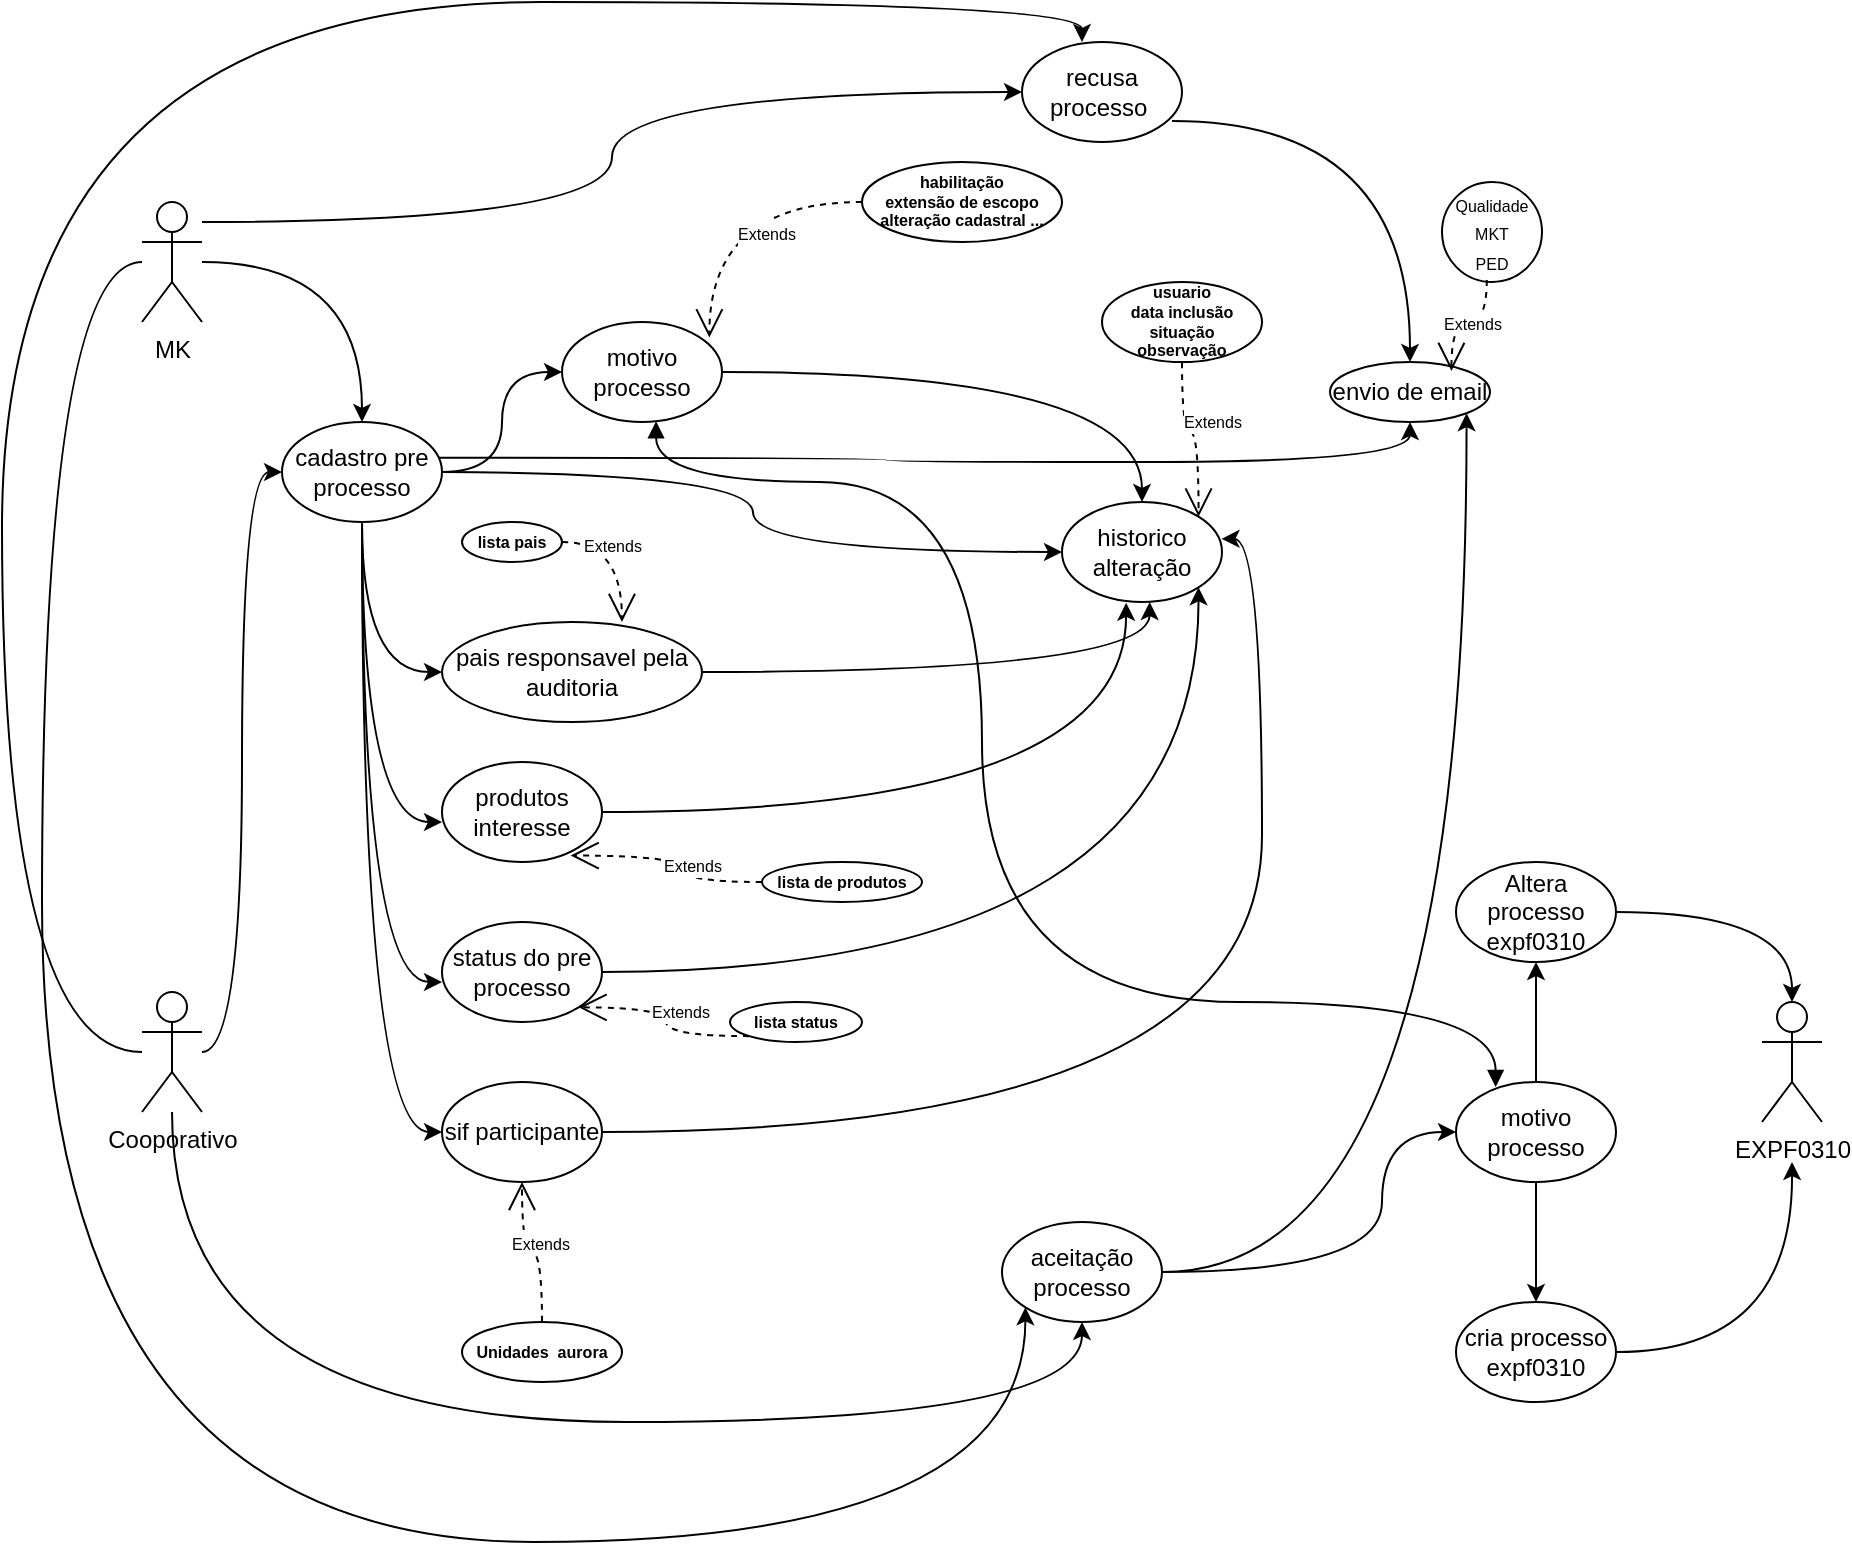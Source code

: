 <mxfile version="27.0.9">
  <diagram id="prtHgNgQTEPvFCAcTncT" name="Page-1">
    <mxGraphModel dx="1317" dy="624" grid="1" gridSize="10" guides="1" tooltips="1" connect="1" arrows="1" fold="1" page="1" pageScale="1" pageWidth="827" pageHeight="1169" math="0" shadow="0">
      <root>
        <mxCell id="0" />
        <mxCell id="1" parent="0" />
        <mxCell id="zxcluQsNIQkMvUdcuhl5-12" style="edgeStyle=orthogonalEdgeStyle;rounded=0;orthogonalLoop=1;jettySize=auto;html=1;entryX=0.5;entryY=0;entryDx=0;entryDy=0;curved=1;" edge="1" parent="1" source="zxcluQsNIQkMvUdcuhl5-1" target="zxcluQsNIQkMvUdcuhl5-7">
          <mxGeometry relative="1" as="geometry" />
        </mxCell>
        <mxCell id="zxcluQsNIQkMvUdcuhl5-77" style="edgeStyle=orthogonalEdgeStyle;rounded=0;orthogonalLoop=1;jettySize=auto;html=1;curved=1;entryX=0;entryY=1;entryDx=0;entryDy=0;" edge="1" parent="1" source="zxcluQsNIQkMvUdcuhl5-1" target="zxcluQsNIQkMvUdcuhl5-9">
          <mxGeometry relative="1" as="geometry">
            <mxPoint x="50" y="872.286" as="targetPoint" />
            <mxPoint x="80" y="160" as="sourcePoint" />
            <Array as="points">
              <mxPoint x="40" y="160" />
              <mxPoint x="40" y="800" />
              <mxPoint x="532" y="800" />
            </Array>
          </mxGeometry>
        </mxCell>
        <mxCell id="zxcluQsNIQkMvUdcuhl5-1" value="MK" style="shape=umlActor;verticalLabelPosition=bottom;verticalAlign=top;html=1;outlineConnect=0;" vertex="1" parent="1">
          <mxGeometry x="90" y="130" width="30" height="60" as="geometry" />
        </mxCell>
        <mxCell id="zxcluQsNIQkMvUdcuhl5-14" style="edgeStyle=orthogonalEdgeStyle;rounded=0;orthogonalLoop=1;jettySize=auto;html=1;entryX=0;entryY=0.5;entryDx=0;entryDy=0;curved=1;" edge="1" parent="1" source="zxcluQsNIQkMvUdcuhl5-2" target="zxcluQsNIQkMvUdcuhl5-7">
          <mxGeometry relative="1" as="geometry" />
        </mxCell>
        <mxCell id="zxcluQsNIQkMvUdcuhl5-15" style="edgeStyle=orthogonalEdgeStyle;rounded=0;orthogonalLoop=1;jettySize=auto;html=1;entryX=0.5;entryY=1;entryDx=0;entryDy=0;curved=1;" edge="1" parent="1" source="zxcluQsNIQkMvUdcuhl5-2" target="zxcluQsNIQkMvUdcuhl5-9">
          <mxGeometry relative="1" as="geometry">
            <Array as="points">
              <mxPoint x="105" y="740" />
              <mxPoint x="560" y="740" />
            </Array>
          </mxGeometry>
        </mxCell>
        <mxCell id="zxcluQsNIQkMvUdcuhl5-91" style="edgeStyle=orthogonalEdgeStyle;rounded=0;orthogonalLoop=1;jettySize=auto;html=1;curved=1;entryX=0.375;entryY=0;entryDx=0;entryDy=0;entryPerimeter=0;" edge="1" parent="1" source="zxcluQsNIQkMvUdcuhl5-2" target="zxcluQsNIQkMvUdcuhl5-10">
          <mxGeometry relative="1" as="geometry">
            <mxPoint x="30" y="40" as="targetPoint" />
            <Array as="points">
              <mxPoint x="20" y="555" />
              <mxPoint x="20" y="30" />
              <mxPoint x="560" y="30" />
            </Array>
          </mxGeometry>
        </mxCell>
        <mxCell id="zxcluQsNIQkMvUdcuhl5-2" value="Cooporativo" style="shape=umlActor;verticalLabelPosition=bottom;verticalAlign=top;html=1;outlineConnect=0;" vertex="1" parent="1">
          <mxGeometry x="90" y="525" width="30" height="60" as="geometry" />
        </mxCell>
        <mxCell id="zxcluQsNIQkMvUdcuhl5-19" style="edgeStyle=orthogonalEdgeStyle;rounded=0;orthogonalLoop=1;jettySize=auto;html=1;curved=1;" edge="1" parent="1" source="zxcluQsNIQkMvUdcuhl5-7" target="zxcluQsNIQkMvUdcuhl5-18">
          <mxGeometry relative="1" as="geometry" />
        </mxCell>
        <mxCell id="zxcluQsNIQkMvUdcuhl5-48" style="edgeStyle=orthogonalEdgeStyle;rounded=0;orthogonalLoop=1;jettySize=auto;html=1;entryX=0;entryY=0.5;entryDx=0;entryDy=0;curved=1;" edge="1" parent="1" source="zxcluQsNIQkMvUdcuhl5-7" target="zxcluQsNIQkMvUdcuhl5-30">
          <mxGeometry relative="1" as="geometry" />
        </mxCell>
        <mxCell id="zxcluQsNIQkMvUdcuhl5-49" style="edgeStyle=orthogonalEdgeStyle;rounded=0;orthogonalLoop=1;jettySize=auto;html=1;entryX=0;entryY=0.5;entryDx=0;entryDy=0;curved=1;" edge="1" parent="1" source="zxcluQsNIQkMvUdcuhl5-7" target="zxcluQsNIQkMvUdcuhl5-38">
          <mxGeometry relative="1" as="geometry" />
        </mxCell>
        <mxCell id="zxcluQsNIQkMvUdcuhl5-68" style="edgeStyle=orthogonalEdgeStyle;rounded=0;orthogonalLoop=1;jettySize=auto;html=1;entryX=0.5;entryY=1;entryDx=0;entryDy=0;exitX=0.976;exitY=0.358;exitDx=0;exitDy=0;exitPerimeter=0;curved=1;" edge="1" parent="1" source="zxcluQsNIQkMvUdcuhl5-7" target="zxcluQsNIQkMvUdcuhl5-66">
          <mxGeometry relative="1" as="geometry" />
        </mxCell>
        <mxCell id="zxcluQsNIQkMvUdcuhl5-7" value="cadastro pre processo" style="ellipse;whiteSpace=wrap;html=1;" vertex="1" parent="1">
          <mxGeometry x="160" y="240" width="80" height="50" as="geometry" />
        </mxCell>
        <mxCell id="zxcluQsNIQkMvUdcuhl5-70" style="edgeStyle=orthogonalEdgeStyle;rounded=0;orthogonalLoop=1;jettySize=auto;html=1;entryX=1;entryY=1;entryDx=0;entryDy=0;curved=1;" edge="1" parent="1" source="zxcluQsNIQkMvUdcuhl5-9" target="zxcluQsNIQkMvUdcuhl5-66">
          <mxGeometry relative="1" as="geometry" />
        </mxCell>
        <mxCell id="zxcluQsNIQkMvUdcuhl5-9" value="aceitação processo" style="ellipse;whiteSpace=wrap;html=1;" vertex="1" parent="1">
          <mxGeometry x="520" y="640" width="80" height="50" as="geometry" />
        </mxCell>
        <mxCell id="zxcluQsNIQkMvUdcuhl5-69" style="edgeStyle=orthogonalEdgeStyle;rounded=0;orthogonalLoop=1;jettySize=auto;html=1;curved=1;exitX=0.938;exitY=0.79;exitDx=0;exitDy=0;exitPerimeter=0;" edge="1" parent="1" source="zxcluQsNIQkMvUdcuhl5-10" target="zxcluQsNIQkMvUdcuhl5-66">
          <mxGeometry relative="1" as="geometry" />
        </mxCell>
        <mxCell id="zxcluQsNIQkMvUdcuhl5-10" value="recusa processo&amp;nbsp;" style="ellipse;whiteSpace=wrap;html=1;" vertex="1" parent="1">
          <mxGeometry x="530" y="50" width="80" height="50" as="geometry" />
        </mxCell>
        <mxCell id="zxcluQsNIQkMvUdcuhl5-13" style="edgeStyle=orthogonalEdgeStyle;rounded=0;orthogonalLoop=1;jettySize=auto;html=1;entryX=0;entryY=0.5;entryDx=0;entryDy=0;curved=1;" edge="1" parent="1" source="zxcluQsNIQkMvUdcuhl5-1" target="zxcluQsNIQkMvUdcuhl5-10">
          <mxGeometry relative="1" as="geometry">
            <Array as="points">
              <mxPoint x="325" y="140" />
              <mxPoint x="325" y="75" />
            </Array>
          </mxGeometry>
        </mxCell>
        <mxCell id="zxcluQsNIQkMvUdcuhl5-18" value="motivo&lt;br&gt;processo" style="ellipse;whiteSpace=wrap;html=1;" vertex="1" parent="1">
          <mxGeometry x="300" y="190" width="80" height="50" as="geometry" />
        </mxCell>
        <mxCell id="zxcluQsNIQkMvUdcuhl5-21" value="&lt;h6&gt;habilitação&lt;br&gt;extensão de escopo&lt;br&gt;alteração cadastral ...&lt;/h6&gt;" style="ellipse;whiteSpace=wrap;html=1;" vertex="1" parent="1">
          <mxGeometry x="450" y="110" width="100" height="40" as="geometry" />
        </mxCell>
        <mxCell id="zxcluQsNIQkMvUdcuhl5-29" value="&lt;font style=&quot;font-size: 8px;&quot;&gt;Extends&lt;/font&gt;" style="endArrow=open;endSize=12;dashed=1;html=1;rounded=0;entryX=0.921;entryY=0.154;entryDx=0;entryDy=0;entryPerimeter=0;edgeStyle=orthogonalEdgeStyle;curved=1;" edge="1" parent="1" source="zxcluQsNIQkMvUdcuhl5-21" target="zxcluQsNIQkMvUdcuhl5-18">
          <mxGeometry x="-0.329" y="15" width="160" relative="1" as="geometry">
            <mxPoint x="370" y="150" as="sourcePoint" />
            <mxPoint x="530" y="150" as="targetPoint" />
            <mxPoint as="offset" />
          </mxGeometry>
        </mxCell>
        <mxCell id="zxcluQsNIQkMvUdcuhl5-30" value="sif participante" style="ellipse;whiteSpace=wrap;html=1;" vertex="1" parent="1">
          <mxGeometry x="240" y="570" width="80" height="50" as="geometry" />
        </mxCell>
        <mxCell id="zxcluQsNIQkMvUdcuhl5-31" value="produtos interesse" style="ellipse;whiteSpace=wrap;html=1;" vertex="1" parent="1">
          <mxGeometry x="240" y="410" width="80" height="50" as="geometry" />
        </mxCell>
        <mxCell id="zxcluQsNIQkMvUdcuhl5-44" style="edgeStyle=orthogonalEdgeStyle;rounded=0;orthogonalLoop=1;jettySize=auto;html=1;entryX=1;entryY=1;entryDx=0;entryDy=0;curved=1;" edge="1" parent="1" source="zxcluQsNIQkMvUdcuhl5-36" target="zxcluQsNIQkMvUdcuhl5-37">
          <mxGeometry relative="1" as="geometry" />
        </mxCell>
        <mxCell id="zxcluQsNIQkMvUdcuhl5-36" value="status do pre processo" style="ellipse;whiteSpace=wrap;html=1;" vertex="1" parent="1">
          <mxGeometry x="240" y="490" width="80" height="50" as="geometry" />
        </mxCell>
        <mxCell id="zxcluQsNIQkMvUdcuhl5-37" value="historico alteração" style="ellipse;whiteSpace=wrap;html=1;" vertex="1" parent="1">
          <mxGeometry x="550" y="280" width="80" height="50" as="geometry" />
        </mxCell>
        <mxCell id="zxcluQsNIQkMvUdcuhl5-38" value="pais responsavel pela auditoria" style="ellipse;whiteSpace=wrap;html=1;" vertex="1" parent="1">
          <mxGeometry x="240" y="340" width="130" height="50" as="geometry" />
        </mxCell>
        <mxCell id="zxcluQsNIQkMvUdcuhl5-40" style="edgeStyle=orthogonalEdgeStyle;rounded=0;orthogonalLoop=1;jettySize=auto;html=1;entryX=0;entryY=0.5;entryDx=0;entryDy=0;curved=1;" edge="1" parent="1" target="zxcluQsNIQkMvUdcuhl5-37">
          <mxGeometry relative="1" as="geometry">
            <mxPoint x="240" y="265" as="sourcePoint" />
          </mxGeometry>
        </mxCell>
        <mxCell id="zxcluQsNIQkMvUdcuhl5-41" style="edgeStyle=orthogonalEdgeStyle;rounded=0;orthogonalLoop=1;jettySize=auto;html=1;entryX=0.548;entryY=1;entryDx=0;entryDy=0;entryPerimeter=0;curved=1;" edge="1" parent="1" source="zxcluQsNIQkMvUdcuhl5-38" target="zxcluQsNIQkMvUdcuhl5-37">
          <mxGeometry relative="1" as="geometry" />
        </mxCell>
        <mxCell id="zxcluQsNIQkMvUdcuhl5-42" style="edgeStyle=orthogonalEdgeStyle;rounded=0;orthogonalLoop=1;jettySize=auto;html=1;entryX=0.5;entryY=0;entryDx=0;entryDy=0;curved=1;" edge="1" parent="1" source="zxcluQsNIQkMvUdcuhl5-18" target="zxcluQsNIQkMvUdcuhl5-37">
          <mxGeometry relative="1" as="geometry" />
        </mxCell>
        <mxCell id="zxcluQsNIQkMvUdcuhl5-45" style="edgeStyle=orthogonalEdgeStyle;rounded=0;orthogonalLoop=1;jettySize=auto;html=1;entryX=0.997;entryY=0.368;entryDx=0;entryDy=0;entryPerimeter=0;curved=1;" edge="1" parent="1" source="zxcluQsNIQkMvUdcuhl5-30" target="zxcluQsNIQkMvUdcuhl5-37">
          <mxGeometry relative="1" as="geometry" />
        </mxCell>
        <mxCell id="zxcluQsNIQkMvUdcuhl5-50" style="edgeStyle=orthogonalEdgeStyle;rounded=0;orthogonalLoop=1;jettySize=auto;html=1;entryX=0;entryY=0.6;entryDx=0;entryDy=0;entryPerimeter=0;curved=1;" edge="1" parent="1" source="zxcluQsNIQkMvUdcuhl5-7" target="zxcluQsNIQkMvUdcuhl5-31">
          <mxGeometry relative="1" as="geometry" />
        </mxCell>
        <mxCell id="zxcluQsNIQkMvUdcuhl5-51" style="edgeStyle=orthogonalEdgeStyle;rounded=0;orthogonalLoop=1;jettySize=auto;html=1;entryX=0;entryY=0.6;entryDx=0;entryDy=0;entryPerimeter=0;curved=1;" edge="1" parent="1" source="zxcluQsNIQkMvUdcuhl5-7" target="zxcluQsNIQkMvUdcuhl5-36">
          <mxGeometry relative="1" as="geometry" />
        </mxCell>
        <mxCell id="zxcluQsNIQkMvUdcuhl5-52" style="edgeStyle=orthogonalEdgeStyle;rounded=0;orthogonalLoop=1;jettySize=auto;html=1;entryX=0.401;entryY=1.008;entryDx=0;entryDy=0;entryPerimeter=0;curved=1;" edge="1" parent="1" source="zxcluQsNIQkMvUdcuhl5-31" target="zxcluQsNIQkMvUdcuhl5-37">
          <mxGeometry relative="1" as="geometry" />
        </mxCell>
        <mxCell id="zxcluQsNIQkMvUdcuhl5-53" value="&lt;h6&gt;usuario&lt;br&gt;data inclusão&lt;br&gt;situação&lt;br&gt;observação&lt;/h6&gt;" style="ellipse;whiteSpace=wrap;html=1;" vertex="1" parent="1">
          <mxGeometry x="570" y="170" width="80" height="40" as="geometry" />
        </mxCell>
        <mxCell id="zxcluQsNIQkMvUdcuhl5-55" value="&lt;font style=&quot;font-size: 8px;&quot;&gt;Extends&lt;/font&gt;" style="endArrow=open;endSize=12;dashed=1;html=1;rounded=0;entryX=1;entryY=0;entryDx=0;entryDy=0;edgeStyle=orthogonalEdgeStyle;curved=1;" edge="1" parent="1" source="zxcluQsNIQkMvUdcuhl5-53" target="zxcluQsNIQkMvUdcuhl5-37">
          <mxGeometry x="-0.329" y="15" width="160" relative="1" as="geometry">
            <mxPoint x="614" y="217" as="sourcePoint" />
            <mxPoint x="538" y="290" as="targetPoint" />
            <mxPoint as="offset" />
          </mxGeometry>
        </mxCell>
        <mxCell id="zxcluQsNIQkMvUdcuhl5-56" value="&lt;h6&gt;Unidades&amp;nbsp; aurora&lt;/h6&gt;" style="ellipse;whiteSpace=wrap;html=1;" vertex="1" parent="1">
          <mxGeometry x="250" y="690" width="80" height="30" as="geometry" />
        </mxCell>
        <mxCell id="zxcluQsNIQkMvUdcuhl5-57" value="&lt;font style=&quot;font-size: 8px;&quot;&gt;Extends&lt;/font&gt;" style="endArrow=open;endSize=12;dashed=1;html=1;rounded=0;entryX=0.5;entryY=1;entryDx=0;entryDy=0;edgeStyle=orthogonalEdgeStyle;curved=1;" edge="1" parent="1" source="zxcluQsNIQkMvUdcuhl5-56" target="zxcluQsNIQkMvUdcuhl5-30">
          <mxGeometry x="-0.103" y="-5" width="160" relative="1" as="geometry">
            <mxPoint x="425" y="687" as="sourcePoint" />
            <mxPoint x="310" y="747" as="targetPoint" />
            <mxPoint as="offset" />
          </mxGeometry>
        </mxCell>
        <mxCell id="zxcluQsNIQkMvUdcuhl5-58" value="&lt;h6&gt;lista de produtos&lt;/h6&gt;" style="ellipse;whiteSpace=wrap;html=1;" vertex="1" parent="1">
          <mxGeometry x="400" y="460" width="80" height="20" as="geometry" />
        </mxCell>
        <mxCell id="zxcluQsNIQkMvUdcuhl5-59" value="&lt;font style=&quot;font-size: 8px;&quot;&gt;Extends&lt;/font&gt;" style="endArrow=open;endSize=12;dashed=1;html=1;rounded=0;entryX=0.804;entryY=0.935;entryDx=0;entryDy=0;edgeStyle=orthogonalEdgeStyle;curved=1;entryPerimeter=0;" edge="1" parent="1" source="zxcluQsNIQkMvUdcuhl5-58" target="zxcluQsNIQkMvUdcuhl5-31">
          <mxGeometry x="-0.103" y="-5" width="160" relative="1" as="geometry">
            <mxPoint x="585" y="443.6" as="sourcePoint" />
            <mxPoint x="362.56" y="360.0" as="targetPoint" />
            <mxPoint as="offset" />
          </mxGeometry>
        </mxCell>
        <mxCell id="zxcluQsNIQkMvUdcuhl5-76" style="edgeStyle=orthogonalEdgeStyle;rounded=0;orthogonalLoop=1;jettySize=auto;html=1;curved=1;" edge="1" parent="1" source="zxcluQsNIQkMvUdcuhl5-60">
          <mxGeometry relative="1" as="geometry">
            <mxPoint x="915" y="610" as="targetPoint" />
          </mxGeometry>
        </mxCell>
        <mxCell id="zxcluQsNIQkMvUdcuhl5-60" value="cria processo expf0310" style="ellipse;whiteSpace=wrap;html=1;" vertex="1" parent="1">
          <mxGeometry x="747" y="680" width="80" height="50" as="geometry" />
        </mxCell>
        <mxCell id="zxcluQsNIQkMvUdcuhl5-62" value="EXPF0310" style="shape=umlActor;verticalLabelPosition=bottom;verticalAlign=top;html=1;outlineConnect=0;" vertex="1" parent="1">
          <mxGeometry x="900" y="530" width="30" height="60" as="geometry" />
        </mxCell>
        <mxCell id="zxcluQsNIQkMvUdcuhl5-66" value="envio de email" style="ellipse;whiteSpace=wrap;html=1;" vertex="1" parent="1">
          <mxGeometry x="684" y="210" width="80" height="30" as="geometry" />
        </mxCell>
        <mxCell id="zxcluQsNIQkMvUdcuhl5-71" value="&lt;h6&gt;lista pais&lt;/h6&gt;" style="ellipse;whiteSpace=wrap;html=1;" vertex="1" parent="1">
          <mxGeometry x="250" y="290" width="50" height="20" as="geometry" />
        </mxCell>
        <mxCell id="zxcluQsNIQkMvUdcuhl5-72" value="&lt;font style=&quot;font-size: 8px;&quot;&gt;Extends&lt;/font&gt;" style="endArrow=open;endSize=12;dashed=1;html=1;rounded=0;entryX=0.692;entryY=0;entryDx=0;entryDy=0;edgeStyle=orthogonalEdgeStyle;curved=1;entryPerimeter=0;exitX=1;exitY=0.5;exitDx=0;exitDy=0;" edge="1" parent="1" source="zxcluQsNIQkMvUdcuhl5-71" target="zxcluQsNIQkMvUdcuhl5-38">
          <mxGeometry x="-0.103" y="-5" width="160" relative="1" as="geometry">
            <mxPoint x="425" y="277" as="sourcePoint" />
            <mxPoint x="280" y="210" as="targetPoint" />
            <mxPoint as="offset" />
          </mxGeometry>
        </mxCell>
        <mxCell id="zxcluQsNIQkMvUdcuhl5-73" value="&lt;h6&gt;lista status&lt;/h6&gt;" style="ellipse;whiteSpace=wrap;html=1;" vertex="1" parent="1">
          <mxGeometry x="384" y="530" width="66" height="20" as="geometry" />
        </mxCell>
        <mxCell id="zxcluQsNIQkMvUdcuhl5-75" value="&lt;font style=&quot;font-size: 8px;&quot;&gt;Extends&lt;/font&gt;" style="endArrow=open;endSize=12;dashed=1;html=1;rounded=0;entryX=1;entryY=1;entryDx=0;entryDy=0;edgeStyle=orthogonalEdgeStyle;curved=1;exitX=0;exitY=1;exitDx=0;exitDy=0;" edge="1" parent="1" source="zxcluQsNIQkMvUdcuhl5-73" target="zxcluQsNIQkMvUdcuhl5-36">
          <mxGeometry x="-0.304" y="-13" width="160" relative="1" as="geometry">
            <mxPoint x="506" y="280" as="sourcePoint" />
            <mxPoint x="430" y="353" as="targetPoint" />
            <mxPoint as="offset" />
          </mxGeometry>
        </mxCell>
        <mxCell id="zxcluQsNIQkMvUdcuhl5-78" value="&lt;font style=&quot;font-size: 8px;&quot;&gt;Qualidade&lt;br&gt;MKT&lt;br&gt;PED&lt;/font&gt;" style="ellipse;whiteSpace=wrap;html=1;" vertex="1" parent="1">
          <mxGeometry x="740" y="120" width="50" height="50" as="geometry" />
        </mxCell>
        <mxCell id="zxcluQsNIQkMvUdcuhl5-79" value="&lt;font style=&quot;font-size: 8px;&quot;&gt;Extends&lt;/font&gt;" style="endArrow=open;endSize=12;dashed=1;html=1;rounded=0;edgeStyle=orthogonalEdgeStyle;curved=1;exitX=0.448;exitY=0.979;exitDx=0;exitDy=0;exitPerimeter=0;entryX=0.759;entryY=0.149;entryDx=0;entryDy=0;entryPerimeter=0;" edge="1" parent="1" source="zxcluQsNIQkMvUdcuhl5-78" target="zxcluQsNIQkMvUdcuhl5-66">
          <mxGeometry x="-0.098" width="160" relative="1" as="geometry">
            <mxPoint x="829.5" y="210" as="sourcePoint" />
            <mxPoint x="838.5" y="287" as="targetPoint" />
            <mxPoint as="offset" />
          </mxGeometry>
        </mxCell>
        <mxCell id="zxcluQsNIQkMvUdcuhl5-82" style="edgeStyle=orthogonalEdgeStyle;rounded=0;orthogonalLoop=1;jettySize=auto;html=1;curved=1;" edge="1" parent="1" source="zxcluQsNIQkMvUdcuhl5-80" target="zxcluQsNIQkMvUdcuhl5-62">
          <mxGeometry relative="1" as="geometry" />
        </mxCell>
        <mxCell id="zxcluQsNIQkMvUdcuhl5-80" value="Altera processo expf0310" style="ellipse;whiteSpace=wrap;html=1;" vertex="1" parent="1">
          <mxGeometry x="747" y="460" width="80" height="50" as="geometry" />
        </mxCell>
        <mxCell id="zxcluQsNIQkMvUdcuhl5-87" style="edgeStyle=orthogonalEdgeStyle;rounded=0;orthogonalLoop=1;jettySize=auto;html=1;entryX=0.5;entryY=0;entryDx=0;entryDy=0;curved=1;" edge="1" parent="1" source="zxcluQsNIQkMvUdcuhl5-85" target="zxcluQsNIQkMvUdcuhl5-60">
          <mxGeometry relative="1" as="geometry" />
        </mxCell>
        <mxCell id="zxcluQsNIQkMvUdcuhl5-88" style="edgeStyle=orthogonalEdgeStyle;rounded=0;orthogonalLoop=1;jettySize=auto;html=1;entryX=0.5;entryY=1;entryDx=0;entryDy=0;curved=1;" edge="1" parent="1" source="zxcluQsNIQkMvUdcuhl5-85" target="zxcluQsNIQkMvUdcuhl5-80">
          <mxGeometry relative="1" as="geometry" />
        </mxCell>
        <mxCell id="zxcluQsNIQkMvUdcuhl5-85" value="motivo processo" style="ellipse;whiteSpace=wrap;html=1;" vertex="1" parent="1">
          <mxGeometry x="747" y="570" width="80" height="50" as="geometry" />
        </mxCell>
        <mxCell id="zxcluQsNIQkMvUdcuhl5-86" style="edgeStyle=orthogonalEdgeStyle;rounded=0;orthogonalLoop=1;jettySize=auto;html=1;curved=1;entryX=0;entryY=0.5;entryDx=0;entryDy=0;" edge="1" parent="1" source="zxcluQsNIQkMvUdcuhl5-9" target="zxcluQsNIQkMvUdcuhl5-85">
          <mxGeometry relative="1" as="geometry">
            <mxPoint x="740" y="595" as="targetPoint" />
            <Array as="points">
              <mxPoint x="710" y="665" />
              <mxPoint x="710" y="595" />
            </Array>
          </mxGeometry>
        </mxCell>
        <mxCell id="zxcluQsNIQkMvUdcuhl5-90" value="" style="endArrow=block;startArrow=block;endFill=1;startFill=1;html=1;rounded=0;edgeStyle=orthogonalEdgeStyle;elbow=vertical;exitX=0.588;exitY=0.992;exitDx=0;exitDy=0;entryX=0.248;entryY=0.051;entryDx=0;entryDy=0;curved=1;entryPerimeter=0;exitPerimeter=0;" edge="1" parent="1" source="zxcluQsNIQkMvUdcuhl5-18" target="zxcluQsNIQkMvUdcuhl5-85">
          <mxGeometry width="160" relative="1" as="geometry">
            <mxPoint x="460" y="423.6" as="sourcePoint" />
            <mxPoint x="783" y="550.0" as="targetPoint" />
            <Array as="points">
              <mxPoint x="347" y="270" />
              <mxPoint x="510" y="270" />
              <mxPoint x="510" y="530" />
              <mxPoint x="767" y="530" />
            </Array>
          </mxGeometry>
        </mxCell>
      </root>
    </mxGraphModel>
  </diagram>
</mxfile>

